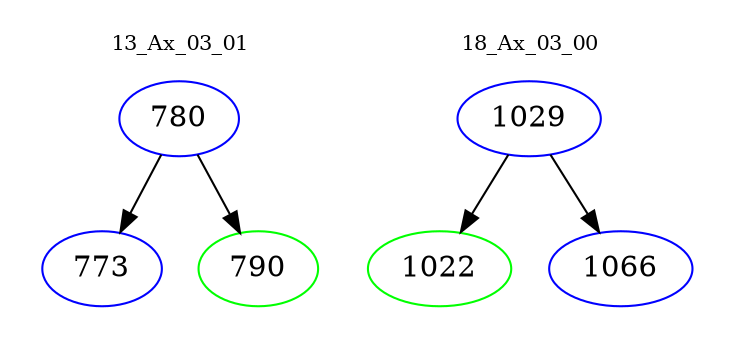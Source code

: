 digraph{
subgraph cluster_0 {
color = white
label = "13_Ax_03_01";
fontsize=10;
T0_780 [label="780", color="blue"]
T0_780 -> T0_773 [color="black"]
T0_773 [label="773", color="blue"]
T0_780 -> T0_790 [color="black"]
T0_790 [label="790", color="green"]
}
subgraph cluster_1 {
color = white
label = "18_Ax_03_00";
fontsize=10;
T1_1029 [label="1029", color="blue"]
T1_1029 -> T1_1022 [color="black"]
T1_1022 [label="1022", color="green"]
T1_1029 -> T1_1066 [color="black"]
T1_1066 [label="1066", color="blue"]
}
}
